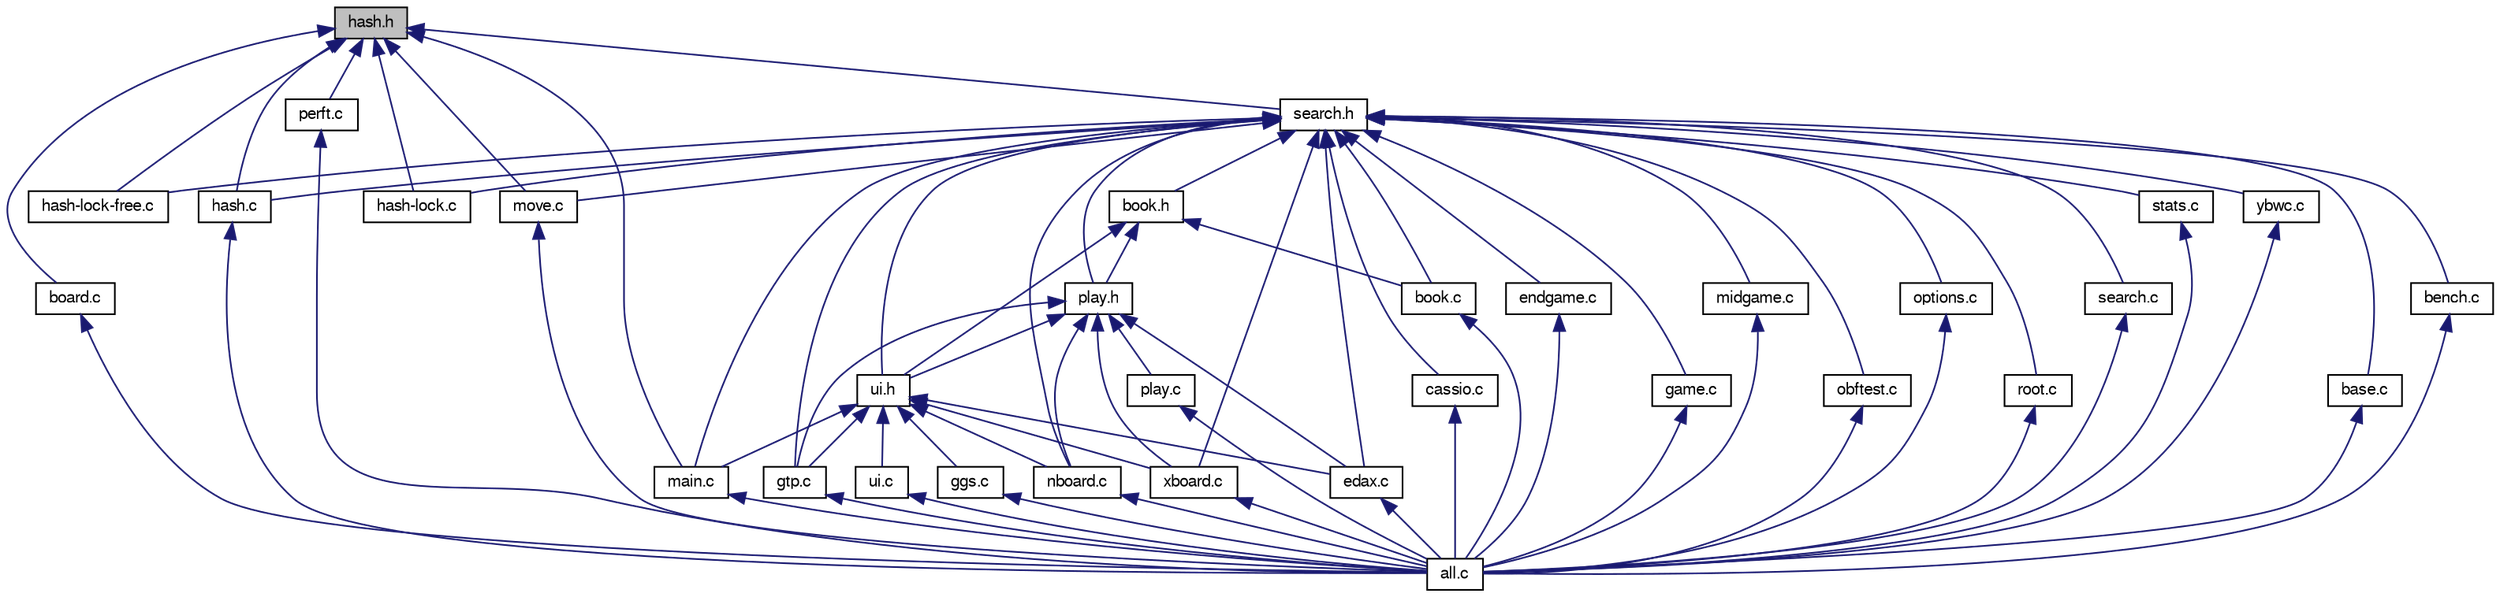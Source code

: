 digraph "hash.h"
{
 // LATEX_PDF_SIZE
  bgcolor="transparent";
  edge [fontname="FreeSans",fontsize="10",labelfontname="FreeSans",labelfontsize="10"];
  node [fontname="FreeSans",fontsize="10",shape=record];
  Node1 [label="hash.h",height=0.2,width=0.4,color="black", fillcolor="grey75", style="filled", fontcolor="black",tooltip=" "];
  Node1 -> Node2 [dir="back",color="midnightblue",fontsize="10",style="solid",fontname="FreeSans"];
  Node2 [label="board.c",height=0.2,width=0.4,color="black",URL="$board_8c.html",tooltip=" "];
  Node2 -> Node3 [dir="back",color="midnightblue",fontsize="10",style="solid",fontname="FreeSans"];
  Node3 [label="all.c",height=0.2,width=0.4,color="black",URL="$all_8c.html",tooltip="Gather all other files to facilitate compiler inter-procedural optimization."];
  Node1 -> Node4 [dir="back",color="midnightblue",fontsize="10",style="solid",fontname="FreeSans"];
  Node4 [label="hash-lock-free.c",height=0.2,width=0.4,color="black",URL="$hash-lock-free_8c.html",tooltip=" "];
  Node1 -> Node5 [dir="back",color="midnightblue",fontsize="10",style="solid",fontname="FreeSans"];
  Node5 [label="hash-lock.c",height=0.2,width=0.4,color="black",URL="$hash-lock_8c.html",tooltip=" "];
  Node1 -> Node6 [dir="back",color="midnightblue",fontsize="10",style="solid",fontname="FreeSans"];
  Node6 [label="hash.c",height=0.2,width=0.4,color="black",URL="$hash_8c.html",tooltip="Lock-free transposition table."];
  Node6 -> Node3 [dir="back",color="midnightblue",fontsize="10",style="solid",fontname="FreeSans"];
  Node1 -> Node7 [dir="back",color="midnightblue",fontsize="10",style="solid",fontname="FreeSans"];
  Node7 [label="main.c",height=0.2,width=0.4,color="black",URL="$main_8c.html",tooltip="Main file."];
  Node7 -> Node3 [dir="back",color="midnightblue",fontsize="10",style="solid",fontname="FreeSans"];
  Node1 -> Node8 [dir="back",color="midnightblue",fontsize="10",style="solid",fontname="FreeSans"];
  Node8 [label="move.c",height=0.2,width=0.4,color="black",URL="$move_8c.html",tooltip="Move & list of moves management."];
  Node8 -> Node3 [dir="back",color="midnightblue",fontsize="10",style="solid",fontname="FreeSans"];
  Node1 -> Node9 [dir="back",color="midnightblue",fontsize="10",style="solid",fontname="FreeSans"];
  Node9 [label="perft.c",height=0.2,width=0.4,color="black",URL="$perft_8c.html",tooltip="Move generator test."];
  Node9 -> Node3 [dir="back",color="midnightblue",fontsize="10",style="solid",fontname="FreeSans"];
  Node1 -> Node10 [dir="back",color="midnightblue",fontsize="10",style="solid",fontname="FreeSans"];
  Node10 [label="search.h",height=0.2,width=0.4,color="black",URL="$search_8h.html",tooltip=" "];
  Node10 -> Node11 [dir="back",color="midnightblue",fontsize="10",style="solid",fontname="FreeSans"];
  Node11 [label="base.c",height=0.2,width=0.4,color="black",URL="$base_8c.html",tooltip=" "];
  Node11 -> Node3 [dir="back",color="midnightblue",fontsize="10",style="solid",fontname="FreeSans"];
  Node10 -> Node12 [dir="back",color="midnightblue",fontsize="10",style="solid",fontname="FreeSans"];
  Node12 [label="bench.c",height=0.2,width=0.4,color="black",URL="$bench_8c.html",tooltip=" "];
  Node12 -> Node3 [dir="back",color="midnightblue",fontsize="10",style="solid",fontname="FreeSans"];
  Node10 -> Node13 [dir="back",color="midnightblue",fontsize="10",style="solid",fontname="FreeSans"];
  Node13 [label="book.c",height=0.2,width=0.4,color="black",URL="$book_8c.html",tooltip=" "];
  Node13 -> Node3 [dir="back",color="midnightblue",fontsize="10",style="solid",fontname="FreeSans"];
  Node10 -> Node14 [dir="back",color="midnightblue",fontsize="10",style="solid",fontname="FreeSans"];
  Node14 [label="book.h",height=0.2,width=0.4,color="black",URL="$book_8h.html",tooltip=" "];
  Node14 -> Node13 [dir="back",color="midnightblue",fontsize="10",style="solid",fontname="FreeSans"];
  Node14 -> Node15 [dir="back",color="midnightblue",fontsize="10",style="solid",fontname="FreeSans"];
  Node15 [label="play.h",height=0.2,width=0.4,color="black",URL="$play_8h.html",tooltip="Edax play control - header file."];
  Node15 -> Node16 [dir="back",color="midnightblue",fontsize="10",style="solid",fontname="FreeSans"];
  Node16 [label="edax.c",height=0.2,width=0.4,color="black",URL="$edax_8c.html",tooltip="Edax protocol."];
  Node16 -> Node3 [dir="back",color="midnightblue",fontsize="10",style="solid",fontname="FreeSans"];
  Node15 -> Node17 [dir="back",color="midnightblue",fontsize="10",style="solid",fontname="FreeSans"];
  Node17 [label="gtp.c",height=0.2,width=0.4,color="black",URL="$gtp_8c.html",tooltip=" "];
  Node17 -> Node3 [dir="back",color="midnightblue",fontsize="10",style="solid",fontname="FreeSans"];
  Node15 -> Node18 [dir="back",color="midnightblue",fontsize="10",style="solid",fontname="FreeSans"];
  Node18 [label="nboard.c",height=0.2,width=0.4,color="black",URL="$nboard_8c.html",tooltip=" "];
  Node18 -> Node3 [dir="back",color="midnightblue",fontsize="10",style="solid",fontname="FreeSans"];
  Node15 -> Node19 [dir="back",color="midnightblue",fontsize="10",style="solid",fontname="FreeSans"];
  Node19 [label="play.c",height=0.2,width=0.4,color="black",URL="$play_8c.html",tooltip=" "];
  Node19 -> Node3 [dir="back",color="midnightblue",fontsize="10",style="solid",fontname="FreeSans"];
  Node15 -> Node20 [dir="back",color="midnightblue",fontsize="10",style="solid",fontname="FreeSans"];
  Node20 [label="ui.h",height=0.2,width=0.4,color="black",URL="$ui_8h.html",tooltip="User interface header."];
  Node20 -> Node16 [dir="back",color="midnightblue",fontsize="10",style="solid",fontname="FreeSans"];
  Node20 -> Node21 [dir="back",color="midnightblue",fontsize="10",style="solid",fontname="FreeSans"];
  Node21 [label="ggs.c",height=0.2,width=0.4,color="black",URL="$ggs_8c.html",tooltip=" "];
  Node21 -> Node3 [dir="back",color="midnightblue",fontsize="10",style="solid",fontname="FreeSans"];
  Node20 -> Node17 [dir="back",color="midnightblue",fontsize="10",style="solid",fontname="FreeSans"];
  Node20 -> Node7 [dir="back",color="midnightblue",fontsize="10",style="solid",fontname="FreeSans"];
  Node20 -> Node18 [dir="back",color="midnightblue",fontsize="10",style="solid",fontname="FreeSans"];
  Node20 -> Node22 [dir="back",color="midnightblue",fontsize="10",style="solid",fontname="FreeSans"];
  Node22 [label="ui.c",height=0.2,width=0.4,color="black",URL="$ui_8c.html",tooltip="User interface."];
  Node22 -> Node3 [dir="back",color="midnightblue",fontsize="10",style="solid",fontname="FreeSans"];
  Node20 -> Node23 [dir="back",color="midnightblue",fontsize="10",style="solid",fontname="FreeSans"];
  Node23 [label="xboard.c",height=0.2,width=0.4,color="black",URL="$xboard_8c.html",tooltip="xboard protocol."];
  Node23 -> Node3 [dir="back",color="midnightblue",fontsize="10",style="solid",fontname="FreeSans"];
  Node15 -> Node23 [dir="back",color="midnightblue",fontsize="10",style="solid",fontname="FreeSans"];
  Node14 -> Node20 [dir="back",color="midnightblue",fontsize="10",style="solid",fontname="FreeSans"];
  Node10 -> Node24 [dir="back",color="midnightblue",fontsize="10",style="solid",fontname="FreeSans"];
  Node24 [label="cassio.c",height=0.2,width=0.4,color="black",URL="$cassio_8c.html",tooltip=" "];
  Node24 -> Node3 [dir="back",color="midnightblue",fontsize="10",style="solid",fontname="FreeSans"];
  Node10 -> Node16 [dir="back",color="midnightblue",fontsize="10",style="solid",fontname="FreeSans"];
  Node10 -> Node25 [dir="back",color="midnightblue",fontsize="10",style="solid",fontname="FreeSans"];
  Node25 [label="endgame.c",height=0.2,width=0.4,color="black",URL="$endgame_8c.html",tooltip=" "];
  Node25 -> Node3 [dir="back",color="midnightblue",fontsize="10",style="solid",fontname="FreeSans"];
  Node10 -> Node26 [dir="back",color="midnightblue",fontsize="10",style="solid",fontname="FreeSans"];
  Node26 [label="game.c",height=0.2,width=0.4,color="black",URL="$game_8c.html",tooltip=" "];
  Node26 -> Node3 [dir="back",color="midnightblue",fontsize="10",style="solid",fontname="FreeSans"];
  Node10 -> Node17 [dir="back",color="midnightblue",fontsize="10",style="solid",fontname="FreeSans"];
  Node10 -> Node4 [dir="back",color="midnightblue",fontsize="10",style="solid",fontname="FreeSans"];
  Node10 -> Node5 [dir="back",color="midnightblue",fontsize="10",style="solid",fontname="FreeSans"];
  Node10 -> Node6 [dir="back",color="midnightblue",fontsize="10",style="solid",fontname="FreeSans"];
  Node10 -> Node7 [dir="back",color="midnightblue",fontsize="10",style="solid",fontname="FreeSans"];
  Node10 -> Node27 [dir="back",color="midnightblue",fontsize="10",style="solid",fontname="FreeSans"];
  Node27 [label="midgame.c",height=0.2,width=0.4,color="black",URL="$midgame_8c.html",tooltip=" "];
  Node27 -> Node3 [dir="back",color="midnightblue",fontsize="10",style="solid",fontname="FreeSans"];
  Node10 -> Node8 [dir="back",color="midnightblue",fontsize="10",style="solid",fontname="FreeSans"];
  Node10 -> Node18 [dir="back",color="midnightblue",fontsize="10",style="solid",fontname="FreeSans"];
  Node10 -> Node28 [dir="back",color="midnightblue",fontsize="10",style="solid",fontname="FreeSans"];
  Node28 [label="obftest.c",height=0.2,width=0.4,color="black",URL="$obftest_8c.html",tooltip="Testing Edax from Othello Board Files (OBF)."];
  Node28 -> Node3 [dir="back",color="midnightblue",fontsize="10",style="solid",fontname="FreeSans"];
  Node10 -> Node29 [dir="back",color="midnightblue",fontsize="10",style="solid",fontname="FreeSans"];
  Node29 [label="options.c",height=0.2,width=0.4,color="black",URL="$options_8c.html",tooltip=" "];
  Node29 -> Node3 [dir="back",color="midnightblue",fontsize="10",style="solid",fontname="FreeSans"];
  Node10 -> Node15 [dir="back",color="midnightblue",fontsize="10",style="solid",fontname="FreeSans"];
  Node10 -> Node30 [dir="back",color="midnightblue",fontsize="10",style="solid",fontname="FreeSans"];
  Node30 [label="root.c",height=0.2,width=0.4,color="black",URL="$root_8c.html",tooltip=" "];
  Node30 -> Node3 [dir="back",color="midnightblue",fontsize="10",style="solid",fontname="FreeSans"];
  Node10 -> Node31 [dir="back",color="midnightblue",fontsize="10",style="solid",fontname="FreeSans"];
  Node31 [label="search.c",height=0.2,width=0.4,color="black",URL="$search_8c.html",tooltip=" "];
  Node31 -> Node3 [dir="back",color="midnightblue",fontsize="10",style="solid",fontname="FreeSans"];
  Node10 -> Node32 [dir="back",color="midnightblue",fontsize="10",style="solid",fontname="FreeSans"];
  Node32 [label="stats.c",height=0.2,width=0.4,color="black",URL="$stats_8c.html",tooltip="Statistics."];
  Node32 -> Node3 [dir="back",color="midnightblue",fontsize="10",style="solid",fontname="FreeSans"];
  Node10 -> Node20 [dir="back",color="midnightblue",fontsize="10",style="solid",fontname="FreeSans"];
  Node10 -> Node23 [dir="back",color="midnightblue",fontsize="10",style="solid",fontname="FreeSans"];
  Node10 -> Node33 [dir="back",color="midnightblue",fontsize="10",style="solid",fontname="FreeSans"];
  Node33 [label="ybwc.c",height=0.2,width=0.4,color="black",URL="$ybwc_8c.html",tooltip="Parallel search."];
  Node33 -> Node3 [dir="back",color="midnightblue",fontsize="10",style="solid",fontname="FreeSans"];
}
